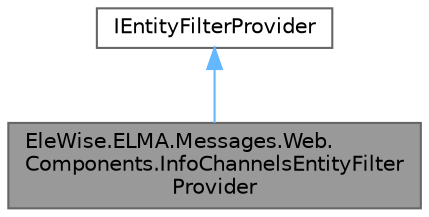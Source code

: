 digraph "EleWise.ELMA.Messages.Web.Components.InfoChannelsEntityFilterProvider"
{
 // LATEX_PDF_SIZE
  bgcolor="transparent";
  edge [fontname=Helvetica,fontsize=10,labelfontname=Helvetica,labelfontsize=10];
  node [fontname=Helvetica,fontsize=10,shape=box,height=0.2,width=0.4];
  Node1 [id="Node000001",label="EleWise.ELMA.Messages.Web.\lComponents.InfoChannelsEntityFilter\lProvider",height=0.2,width=0.4,color="gray40", fillcolor="grey60", style="filled", fontcolor="black",tooltip="Провайдер для фильтрации инфоканалов. Отображает все каналы за исключением архивных."];
  Node2 -> Node1 [id="edge1_Node000001_Node000002",dir="back",color="steelblue1",style="solid",tooltip=" "];
  Node2 [id="Node000002",label="IEntityFilterProvider",height=0.2,width=0.4,color="gray40", fillcolor="white", style="filled",tooltip=" "];
}

